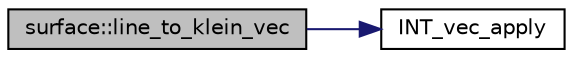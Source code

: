 digraph "surface::line_to_klein_vec"
{
  edge [fontname="Helvetica",fontsize="10",labelfontname="Helvetica",labelfontsize="10"];
  node [fontname="Helvetica",fontsize="10",shape=record];
  rankdir="LR";
  Node3393 [label="surface::line_to_klein_vec",height=0.2,width=0.4,color="black", fillcolor="grey75", style="filled", fontcolor="black"];
  Node3393 -> Node3394 [color="midnightblue",fontsize="10",style="solid",fontname="Helvetica"];
  Node3394 [label="INT_vec_apply",height=0.2,width=0.4,color="black", fillcolor="white", style="filled",URL="$d5/db4/io__and__os_8h.html#a213a3e5aef54660073ad609492538df6"];
}
